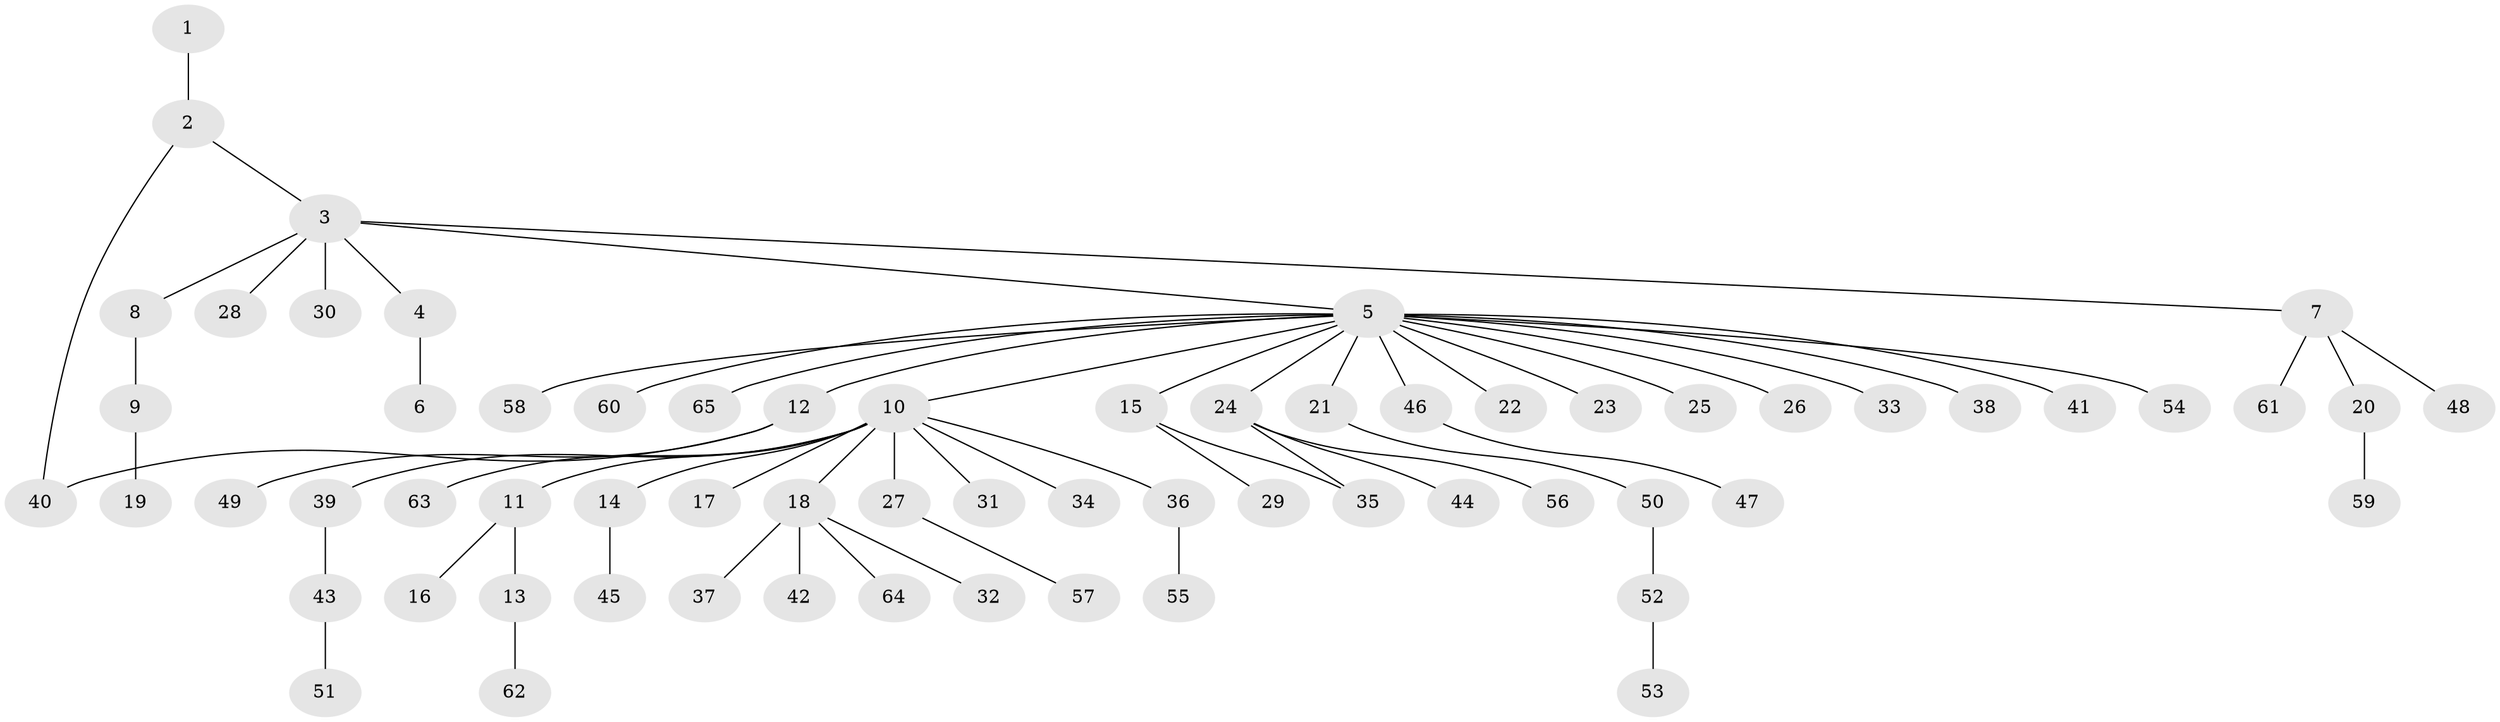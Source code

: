 // Generated by graph-tools (version 1.1) at 2025/26/03/09/25 03:26:07]
// undirected, 65 vertices, 66 edges
graph export_dot {
graph [start="1"]
  node [color=gray90,style=filled];
  1;
  2;
  3;
  4;
  5;
  6;
  7;
  8;
  9;
  10;
  11;
  12;
  13;
  14;
  15;
  16;
  17;
  18;
  19;
  20;
  21;
  22;
  23;
  24;
  25;
  26;
  27;
  28;
  29;
  30;
  31;
  32;
  33;
  34;
  35;
  36;
  37;
  38;
  39;
  40;
  41;
  42;
  43;
  44;
  45;
  46;
  47;
  48;
  49;
  50;
  51;
  52;
  53;
  54;
  55;
  56;
  57;
  58;
  59;
  60;
  61;
  62;
  63;
  64;
  65;
  1 -- 2;
  2 -- 3;
  2 -- 40;
  3 -- 4;
  3 -- 5;
  3 -- 7;
  3 -- 8;
  3 -- 28;
  3 -- 30;
  4 -- 6;
  5 -- 10;
  5 -- 12;
  5 -- 15;
  5 -- 21;
  5 -- 22;
  5 -- 23;
  5 -- 24;
  5 -- 25;
  5 -- 26;
  5 -- 33;
  5 -- 38;
  5 -- 41;
  5 -- 46;
  5 -- 54;
  5 -- 58;
  5 -- 60;
  5 -- 65;
  7 -- 20;
  7 -- 48;
  7 -- 61;
  8 -- 9;
  9 -- 19;
  10 -- 11;
  10 -- 14;
  10 -- 17;
  10 -- 18;
  10 -- 27;
  10 -- 31;
  10 -- 34;
  10 -- 36;
  10 -- 39;
  10 -- 63;
  11 -- 13;
  11 -- 16;
  12 -- 40;
  12 -- 49;
  13 -- 62;
  14 -- 45;
  15 -- 29;
  15 -- 35;
  18 -- 32;
  18 -- 37;
  18 -- 42;
  18 -- 64;
  20 -- 59;
  21 -- 50;
  24 -- 35;
  24 -- 44;
  24 -- 56;
  27 -- 57;
  36 -- 55;
  39 -- 43;
  43 -- 51;
  46 -- 47;
  50 -- 52;
  52 -- 53;
}
